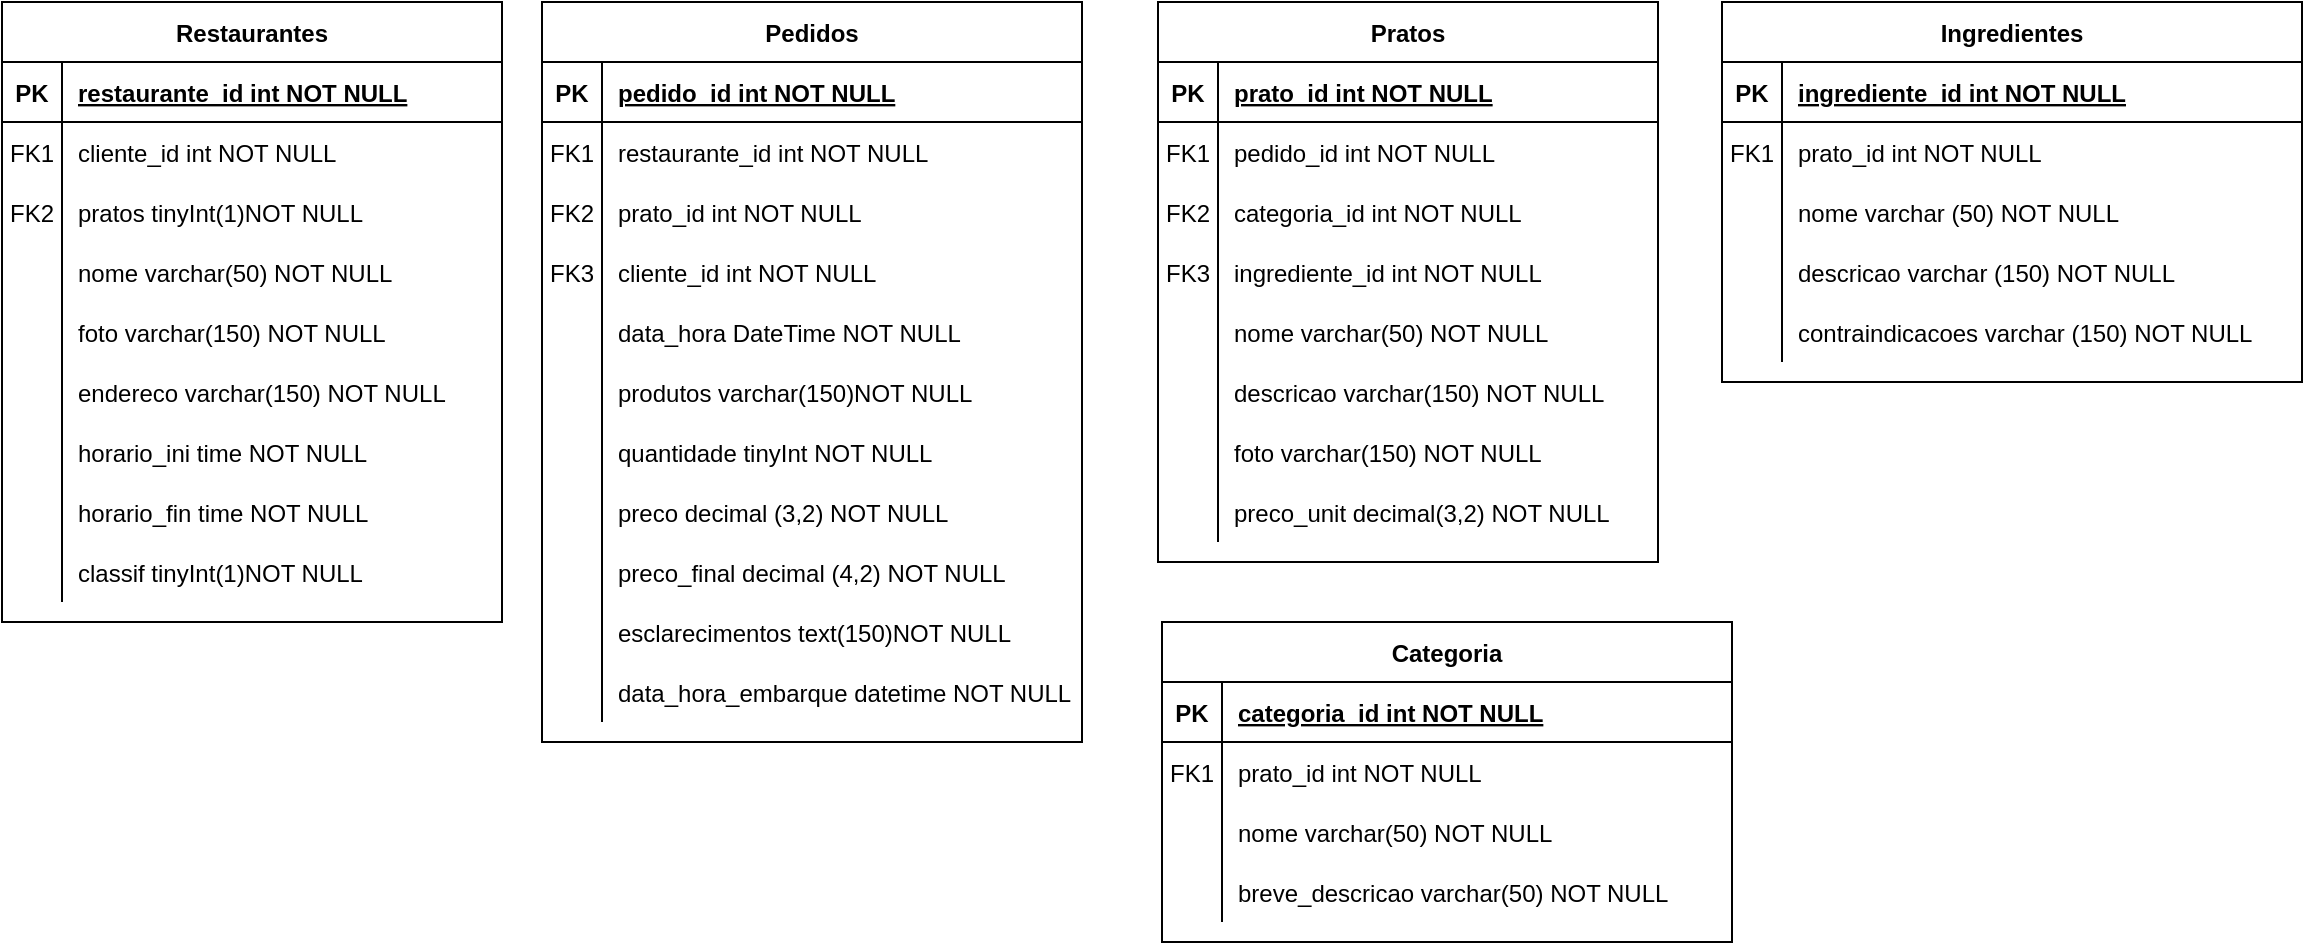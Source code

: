 <mxfile version="14.7.6" type="github">
  <diagram id="R2lEEEUBdFMjLlhIrx00" name="Page-1">
    <mxGraphModel dx="1019" dy="597" grid="1" gridSize="10" guides="1" tooltips="1" connect="1" arrows="1" fold="1" page="1" pageScale="1" pageWidth="850" pageHeight="1100" math="0" shadow="0" extFonts="Permanent Marker^https://fonts.googleapis.com/css?family=Permanent+Marker">
      <root>
        <mxCell id="0" />
        <mxCell id="1" parent="0" />
        <mxCell id="C-vyLk0tnHw3VtMMgP7b-2" value="Restaurantes" style="shape=table;startSize=30;container=1;collapsible=1;childLayout=tableLayout;fixedRows=1;rowLines=0;fontStyle=1;align=center;resizeLast=1;" parent="1" vertex="1">
          <mxGeometry x="450" y="120" width="250" height="310.0" as="geometry" />
        </mxCell>
        <mxCell id="C-vyLk0tnHw3VtMMgP7b-3" value="" style="shape=partialRectangle;collapsible=0;dropTarget=0;pointerEvents=0;fillColor=none;points=[[0,0.5],[1,0.5]];portConstraint=eastwest;top=0;left=0;right=0;bottom=1;" parent="C-vyLk0tnHw3VtMMgP7b-2" vertex="1">
          <mxGeometry y="30" width="250" height="30" as="geometry" />
        </mxCell>
        <mxCell id="C-vyLk0tnHw3VtMMgP7b-4" value="PK" style="shape=partialRectangle;overflow=hidden;connectable=0;fillColor=none;top=0;left=0;bottom=0;right=0;fontStyle=1;" parent="C-vyLk0tnHw3VtMMgP7b-3" vertex="1">
          <mxGeometry width="30" height="30" as="geometry" />
        </mxCell>
        <mxCell id="C-vyLk0tnHw3VtMMgP7b-5" value="restaurante_id int NOT NULL " style="shape=partialRectangle;overflow=hidden;connectable=0;fillColor=none;top=0;left=0;bottom=0;right=0;align=left;spacingLeft=6;fontStyle=5;" parent="C-vyLk0tnHw3VtMMgP7b-3" vertex="1">
          <mxGeometry x="30" width="220" height="30" as="geometry" />
        </mxCell>
        <mxCell id="C-vyLk0tnHw3VtMMgP7b-6" value="" style="shape=partialRectangle;collapsible=0;dropTarget=0;pointerEvents=0;fillColor=none;points=[[0,0.5],[1,0.5]];portConstraint=eastwest;top=0;left=0;right=0;bottom=0;" parent="C-vyLk0tnHw3VtMMgP7b-2" vertex="1">
          <mxGeometry y="60" width="250" height="30" as="geometry" />
        </mxCell>
        <mxCell id="C-vyLk0tnHw3VtMMgP7b-7" value="FK1" style="shape=partialRectangle;overflow=hidden;connectable=0;fillColor=none;top=0;left=0;bottom=0;right=0;" parent="C-vyLk0tnHw3VtMMgP7b-6" vertex="1">
          <mxGeometry width="30" height="30" as="geometry" />
        </mxCell>
        <mxCell id="C-vyLk0tnHw3VtMMgP7b-8" value="cliente_id int NOT NULL" style="shape=partialRectangle;overflow=hidden;connectable=0;fillColor=none;top=0;left=0;bottom=0;right=0;align=left;spacingLeft=6;" parent="C-vyLk0tnHw3VtMMgP7b-6" vertex="1">
          <mxGeometry x="30" width="220" height="30" as="geometry" />
        </mxCell>
        <mxCell id="ywVxnazDMsPyM6lcwT3r-85" value="" style="shape=partialRectangle;collapsible=0;dropTarget=0;pointerEvents=0;fillColor=none;points=[[0,0.5],[1,0.5]];portConstraint=eastwest;top=0;left=0;right=0;bottom=0;" parent="C-vyLk0tnHw3VtMMgP7b-2" vertex="1">
          <mxGeometry y="90" width="250" height="30" as="geometry" />
        </mxCell>
        <mxCell id="ywVxnazDMsPyM6lcwT3r-86" value="FK2" style="shape=partialRectangle;overflow=hidden;connectable=0;fillColor=none;top=0;left=0;bottom=0;right=0;" parent="ywVxnazDMsPyM6lcwT3r-85" vertex="1">
          <mxGeometry width="30" height="30" as="geometry" />
        </mxCell>
        <mxCell id="ywVxnazDMsPyM6lcwT3r-87" value="pratos tinyInt(1)NOT NULL" style="shape=partialRectangle;overflow=hidden;connectable=0;fillColor=none;top=0;left=0;bottom=0;right=0;align=left;spacingLeft=6;" parent="ywVxnazDMsPyM6lcwT3r-85" vertex="1">
          <mxGeometry x="30" width="220" height="30" as="geometry" />
        </mxCell>
        <mxCell id="C-vyLk0tnHw3VtMMgP7b-9" value="" style="shape=partialRectangle;collapsible=0;dropTarget=0;pointerEvents=0;fillColor=none;points=[[0,0.5],[1,0.5]];portConstraint=eastwest;top=0;left=0;right=0;bottom=0;" parent="C-vyLk0tnHw3VtMMgP7b-2" vertex="1">
          <mxGeometry y="120" width="250" height="30" as="geometry" />
        </mxCell>
        <mxCell id="C-vyLk0tnHw3VtMMgP7b-10" value="" style="shape=partialRectangle;overflow=hidden;connectable=0;fillColor=none;top=0;left=0;bottom=0;right=0;" parent="C-vyLk0tnHw3VtMMgP7b-9" vertex="1">
          <mxGeometry width="30" height="30" as="geometry" />
        </mxCell>
        <mxCell id="C-vyLk0tnHw3VtMMgP7b-11" value="nome varchar(50) NOT NULL" style="shape=partialRectangle;overflow=hidden;connectable=0;fillColor=none;top=0;left=0;bottom=0;right=0;align=left;spacingLeft=6;" parent="C-vyLk0tnHw3VtMMgP7b-9" vertex="1">
          <mxGeometry x="30" width="220" height="30" as="geometry" />
        </mxCell>
        <mxCell id="ywVxnazDMsPyM6lcwT3r-44" value="" style="shape=partialRectangle;collapsible=0;dropTarget=0;pointerEvents=0;fillColor=none;points=[[0,0.5],[1,0.5]];portConstraint=eastwest;top=0;left=0;right=0;bottom=0;" parent="C-vyLk0tnHw3VtMMgP7b-2" vertex="1">
          <mxGeometry y="150" width="250" height="30" as="geometry" />
        </mxCell>
        <mxCell id="ywVxnazDMsPyM6lcwT3r-45" value="" style="shape=partialRectangle;overflow=hidden;connectable=0;fillColor=none;top=0;left=0;bottom=0;right=0;" parent="ywVxnazDMsPyM6lcwT3r-44" vertex="1">
          <mxGeometry width="30" height="30" as="geometry" />
        </mxCell>
        <mxCell id="ywVxnazDMsPyM6lcwT3r-46" value="foto varchar(150) NOT NULL" style="shape=partialRectangle;overflow=hidden;connectable=0;fillColor=none;top=0;left=0;bottom=0;right=0;align=left;spacingLeft=6;" parent="ywVxnazDMsPyM6lcwT3r-44" vertex="1">
          <mxGeometry x="30" width="220" height="30" as="geometry" />
        </mxCell>
        <mxCell id="ywVxnazDMsPyM6lcwT3r-47" value="" style="shape=partialRectangle;collapsible=0;dropTarget=0;pointerEvents=0;fillColor=none;points=[[0,0.5],[1,0.5]];portConstraint=eastwest;top=0;left=0;right=0;bottom=0;" parent="C-vyLk0tnHw3VtMMgP7b-2" vertex="1">
          <mxGeometry y="180" width="250" height="30" as="geometry" />
        </mxCell>
        <mxCell id="ywVxnazDMsPyM6lcwT3r-48" value="" style="shape=partialRectangle;overflow=hidden;connectable=0;fillColor=none;top=0;left=0;bottom=0;right=0;" parent="ywVxnazDMsPyM6lcwT3r-47" vertex="1">
          <mxGeometry width="30" height="30" as="geometry" />
        </mxCell>
        <mxCell id="ywVxnazDMsPyM6lcwT3r-49" value="endereco varchar(150) NOT NULL" style="shape=partialRectangle;overflow=hidden;connectable=0;fillColor=none;top=0;left=0;bottom=0;right=0;align=left;spacingLeft=6;" parent="ywVxnazDMsPyM6lcwT3r-47" vertex="1">
          <mxGeometry x="30" width="220" height="30" as="geometry" />
        </mxCell>
        <mxCell id="ywVxnazDMsPyM6lcwT3r-50" value="" style="shape=partialRectangle;collapsible=0;dropTarget=0;pointerEvents=0;fillColor=none;points=[[0,0.5],[1,0.5]];portConstraint=eastwest;top=0;left=0;right=0;bottom=0;" parent="C-vyLk0tnHw3VtMMgP7b-2" vertex="1">
          <mxGeometry y="210" width="250" height="30" as="geometry" />
        </mxCell>
        <mxCell id="ywVxnazDMsPyM6lcwT3r-51" value="" style="shape=partialRectangle;overflow=hidden;connectable=0;fillColor=none;top=0;left=0;bottom=0;right=0;" parent="ywVxnazDMsPyM6lcwT3r-50" vertex="1">
          <mxGeometry width="30" height="30" as="geometry" />
        </mxCell>
        <mxCell id="ywVxnazDMsPyM6lcwT3r-52" value="horario_ini time NOT NULL" style="shape=partialRectangle;overflow=hidden;connectable=0;fillColor=none;top=0;left=0;bottom=0;right=0;align=left;spacingLeft=6;" parent="ywVxnazDMsPyM6lcwT3r-50" vertex="1">
          <mxGeometry x="30" width="220" height="30" as="geometry" />
        </mxCell>
        <mxCell id="ywVxnazDMsPyM6lcwT3r-53" value="" style="shape=partialRectangle;collapsible=0;dropTarget=0;pointerEvents=0;fillColor=none;points=[[0,0.5],[1,0.5]];portConstraint=eastwest;top=0;left=0;right=0;bottom=0;" parent="C-vyLk0tnHw3VtMMgP7b-2" vertex="1">
          <mxGeometry y="240" width="250" height="30" as="geometry" />
        </mxCell>
        <mxCell id="ywVxnazDMsPyM6lcwT3r-54" value="" style="shape=partialRectangle;overflow=hidden;connectable=0;fillColor=none;top=0;left=0;bottom=0;right=0;" parent="ywVxnazDMsPyM6lcwT3r-53" vertex="1">
          <mxGeometry width="30" height="30" as="geometry" />
        </mxCell>
        <mxCell id="ywVxnazDMsPyM6lcwT3r-55" value="horario_fin time NOT NULL" style="shape=partialRectangle;overflow=hidden;connectable=0;fillColor=none;top=0;left=0;bottom=0;right=0;align=left;spacingLeft=6;" parent="ywVxnazDMsPyM6lcwT3r-53" vertex="1">
          <mxGeometry x="30" width="220" height="30" as="geometry" />
        </mxCell>
        <mxCell id="ywVxnazDMsPyM6lcwT3r-56" value="" style="shape=partialRectangle;collapsible=0;dropTarget=0;pointerEvents=0;fillColor=none;points=[[0,0.5],[1,0.5]];portConstraint=eastwest;top=0;left=0;right=0;bottom=0;" parent="C-vyLk0tnHw3VtMMgP7b-2" vertex="1">
          <mxGeometry y="270" width="250" height="30" as="geometry" />
        </mxCell>
        <mxCell id="ywVxnazDMsPyM6lcwT3r-57" value="" style="shape=partialRectangle;overflow=hidden;connectable=0;fillColor=none;top=0;left=0;bottom=0;right=0;" parent="ywVxnazDMsPyM6lcwT3r-56" vertex="1">
          <mxGeometry width="30" height="30" as="geometry" />
        </mxCell>
        <mxCell id="ywVxnazDMsPyM6lcwT3r-58" value="classif tinyInt(1)NOT NULL" style="shape=partialRectangle;overflow=hidden;connectable=0;fillColor=none;top=0;left=0;bottom=0;right=0;align=left;spacingLeft=6;" parent="ywVxnazDMsPyM6lcwT3r-56" vertex="1">
          <mxGeometry x="30" width="220" height="30" as="geometry" />
        </mxCell>
        <mxCell id="C-vyLk0tnHw3VtMMgP7b-13" value="Pratos" style="shape=table;startSize=30;container=1;collapsible=1;childLayout=tableLayout;fixedRows=1;rowLines=0;fontStyle=1;align=center;resizeLast=1;" parent="1" vertex="1">
          <mxGeometry x="1028" y="120" width="250" height="280" as="geometry" />
        </mxCell>
        <mxCell id="C-vyLk0tnHw3VtMMgP7b-14" value="" style="shape=partialRectangle;collapsible=0;dropTarget=0;pointerEvents=0;fillColor=none;points=[[0,0.5],[1,0.5]];portConstraint=eastwest;top=0;left=0;right=0;bottom=1;" parent="C-vyLk0tnHw3VtMMgP7b-13" vertex="1">
          <mxGeometry y="30" width="250" height="30" as="geometry" />
        </mxCell>
        <mxCell id="C-vyLk0tnHw3VtMMgP7b-15" value="PK" style="shape=partialRectangle;overflow=hidden;connectable=0;fillColor=none;top=0;left=0;bottom=0;right=0;fontStyle=1;" parent="C-vyLk0tnHw3VtMMgP7b-14" vertex="1">
          <mxGeometry width="30" height="30" as="geometry" />
        </mxCell>
        <mxCell id="C-vyLk0tnHw3VtMMgP7b-16" value="prato_id int NOT NULL " style="shape=partialRectangle;overflow=hidden;connectable=0;fillColor=none;top=0;left=0;bottom=0;right=0;align=left;spacingLeft=6;fontStyle=5;" parent="C-vyLk0tnHw3VtMMgP7b-14" vertex="1">
          <mxGeometry x="30" width="220" height="30" as="geometry" />
        </mxCell>
        <mxCell id="C-vyLk0tnHw3VtMMgP7b-17" value="" style="shape=partialRectangle;collapsible=0;dropTarget=0;pointerEvents=0;fillColor=none;points=[[0,0.5],[1,0.5]];portConstraint=eastwest;top=0;left=0;right=0;bottom=0;" parent="C-vyLk0tnHw3VtMMgP7b-13" vertex="1">
          <mxGeometry y="60" width="250" height="30" as="geometry" />
        </mxCell>
        <mxCell id="C-vyLk0tnHw3VtMMgP7b-18" value="FK1" style="shape=partialRectangle;overflow=hidden;connectable=0;fillColor=none;top=0;left=0;bottom=0;right=0;" parent="C-vyLk0tnHw3VtMMgP7b-17" vertex="1">
          <mxGeometry width="30" height="30" as="geometry" />
        </mxCell>
        <mxCell id="C-vyLk0tnHw3VtMMgP7b-19" value="pedido_id int NOT NULL" style="shape=partialRectangle;overflow=hidden;connectable=0;fillColor=none;top=0;left=0;bottom=0;right=0;align=left;spacingLeft=6;" parent="C-vyLk0tnHw3VtMMgP7b-17" vertex="1">
          <mxGeometry x="30" width="220" height="30" as="geometry" />
        </mxCell>
        <mxCell id="ywVxnazDMsPyM6lcwT3r-103" value="" style="shape=partialRectangle;collapsible=0;dropTarget=0;pointerEvents=0;fillColor=none;points=[[0,0.5],[1,0.5]];portConstraint=eastwest;top=0;left=0;right=0;bottom=0;" parent="C-vyLk0tnHw3VtMMgP7b-13" vertex="1">
          <mxGeometry y="90" width="250" height="30" as="geometry" />
        </mxCell>
        <mxCell id="ywVxnazDMsPyM6lcwT3r-104" value="FK2" style="shape=partialRectangle;overflow=hidden;connectable=0;fillColor=none;top=0;left=0;bottom=0;right=0;" parent="ywVxnazDMsPyM6lcwT3r-103" vertex="1">
          <mxGeometry width="30" height="30" as="geometry" />
        </mxCell>
        <mxCell id="ywVxnazDMsPyM6lcwT3r-105" value="categoria_id int NOT NULL" style="shape=partialRectangle;overflow=hidden;connectable=0;fillColor=none;top=0;left=0;bottom=0;right=0;align=left;spacingLeft=6;" parent="ywVxnazDMsPyM6lcwT3r-103" vertex="1">
          <mxGeometry x="30" width="220" height="30" as="geometry" />
        </mxCell>
        <mxCell id="ywVxnazDMsPyM6lcwT3r-124" value="" style="shape=partialRectangle;collapsible=0;dropTarget=0;pointerEvents=0;fillColor=none;points=[[0,0.5],[1,0.5]];portConstraint=eastwest;top=0;left=0;right=0;bottom=0;" parent="C-vyLk0tnHw3VtMMgP7b-13" vertex="1">
          <mxGeometry y="120" width="250" height="30" as="geometry" />
        </mxCell>
        <mxCell id="ywVxnazDMsPyM6lcwT3r-125" value="FK3" style="shape=partialRectangle;overflow=hidden;connectable=0;fillColor=none;top=0;left=0;bottom=0;right=0;" parent="ywVxnazDMsPyM6lcwT3r-124" vertex="1">
          <mxGeometry width="30" height="30" as="geometry" />
        </mxCell>
        <mxCell id="ywVxnazDMsPyM6lcwT3r-126" value="ingrediente_id int NOT NULL" style="shape=partialRectangle;overflow=hidden;connectable=0;fillColor=none;top=0;left=0;bottom=0;right=0;align=left;spacingLeft=6;" parent="ywVxnazDMsPyM6lcwT3r-124" vertex="1">
          <mxGeometry x="30" width="220" height="30" as="geometry" />
        </mxCell>
        <mxCell id="C-vyLk0tnHw3VtMMgP7b-20" value="" style="shape=partialRectangle;collapsible=0;dropTarget=0;pointerEvents=0;fillColor=none;points=[[0,0.5],[1,0.5]];portConstraint=eastwest;top=0;left=0;right=0;bottom=0;" parent="C-vyLk0tnHw3VtMMgP7b-13" vertex="1">
          <mxGeometry y="150" width="250" height="30" as="geometry" />
        </mxCell>
        <mxCell id="C-vyLk0tnHw3VtMMgP7b-21" value="" style="shape=partialRectangle;overflow=hidden;connectable=0;fillColor=none;top=0;left=0;bottom=0;right=0;" parent="C-vyLk0tnHw3VtMMgP7b-20" vertex="1">
          <mxGeometry width="30" height="30" as="geometry" />
        </mxCell>
        <mxCell id="C-vyLk0tnHw3VtMMgP7b-22" value="nome varchar(50) NOT NULL" style="shape=partialRectangle;overflow=hidden;connectable=0;fillColor=none;top=0;left=0;bottom=0;right=0;align=left;spacingLeft=6;" parent="C-vyLk0tnHw3VtMMgP7b-20" vertex="1">
          <mxGeometry x="30" width="220" height="30" as="geometry" />
        </mxCell>
        <mxCell id="ywVxnazDMsPyM6lcwT3r-88" value="" style="shape=partialRectangle;collapsible=0;dropTarget=0;pointerEvents=0;fillColor=none;points=[[0,0.5],[1,0.5]];portConstraint=eastwest;top=0;left=0;right=0;bottom=0;" parent="C-vyLk0tnHw3VtMMgP7b-13" vertex="1">
          <mxGeometry y="180" width="250" height="30" as="geometry" />
        </mxCell>
        <mxCell id="ywVxnazDMsPyM6lcwT3r-89" value="" style="shape=partialRectangle;overflow=hidden;connectable=0;fillColor=none;top=0;left=0;bottom=0;right=0;" parent="ywVxnazDMsPyM6lcwT3r-88" vertex="1">
          <mxGeometry width="30" height="30" as="geometry" />
        </mxCell>
        <mxCell id="ywVxnazDMsPyM6lcwT3r-90" value="descricao varchar(150) NOT NULL" style="shape=partialRectangle;overflow=hidden;connectable=0;fillColor=none;top=0;left=0;bottom=0;right=0;align=left;spacingLeft=6;" parent="ywVxnazDMsPyM6lcwT3r-88" vertex="1">
          <mxGeometry x="30" width="220" height="30" as="geometry" />
        </mxCell>
        <mxCell id="ywVxnazDMsPyM6lcwT3r-106" value="" style="shape=partialRectangle;collapsible=0;dropTarget=0;pointerEvents=0;fillColor=none;points=[[0,0.5],[1,0.5]];portConstraint=eastwest;top=0;left=0;right=0;bottom=0;" parent="C-vyLk0tnHw3VtMMgP7b-13" vertex="1">
          <mxGeometry y="210" width="250" height="30" as="geometry" />
        </mxCell>
        <mxCell id="ywVxnazDMsPyM6lcwT3r-107" value="" style="shape=partialRectangle;overflow=hidden;connectable=0;fillColor=none;top=0;left=0;bottom=0;right=0;" parent="ywVxnazDMsPyM6lcwT3r-106" vertex="1">
          <mxGeometry width="30" height="30" as="geometry" />
        </mxCell>
        <mxCell id="ywVxnazDMsPyM6lcwT3r-108" value="foto varchar(150) NOT NULL" style="shape=partialRectangle;overflow=hidden;connectable=0;fillColor=none;top=0;left=0;bottom=0;right=0;align=left;spacingLeft=6;" parent="ywVxnazDMsPyM6lcwT3r-106" vertex="1">
          <mxGeometry x="30" width="220" height="30" as="geometry" />
        </mxCell>
        <mxCell id="ywVxnazDMsPyM6lcwT3r-109" value="" style="shape=partialRectangle;collapsible=0;dropTarget=0;pointerEvents=0;fillColor=none;points=[[0,0.5],[1,0.5]];portConstraint=eastwest;top=0;left=0;right=0;bottom=0;" parent="C-vyLk0tnHw3VtMMgP7b-13" vertex="1">
          <mxGeometry y="240" width="250" height="30" as="geometry" />
        </mxCell>
        <mxCell id="ywVxnazDMsPyM6lcwT3r-110" value="" style="shape=partialRectangle;overflow=hidden;connectable=0;fillColor=none;top=0;left=0;bottom=0;right=0;" parent="ywVxnazDMsPyM6lcwT3r-109" vertex="1">
          <mxGeometry width="30" height="30" as="geometry" />
        </mxCell>
        <mxCell id="ywVxnazDMsPyM6lcwT3r-111" value="preco_unit decimal(3,2) NOT NULL" style="shape=partialRectangle;overflow=hidden;connectable=0;fillColor=none;top=0;left=0;bottom=0;right=0;align=left;spacingLeft=6;" parent="ywVxnazDMsPyM6lcwT3r-109" vertex="1">
          <mxGeometry x="30" width="220" height="30" as="geometry" />
        </mxCell>
        <mxCell id="ywVxnazDMsPyM6lcwT3r-10" value="Categoria" style="shape=table;startSize=30;container=1;collapsible=1;childLayout=tableLayout;fixedRows=1;rowLines=0;fontStyle=1;align=center;resizeLast=1;" parent="1" vertex="1">
          <mxGeometry x="1030" y="430" width="285" height="160" as="geometry" />
        </mxCell>
        <mxCell id="ywVxnazDMsPyM6lcwT3r-11" value="" style="shape=partialRectangle;collapsible=0;dropTarget=0;pointerEvents=0;fillColor=none;points=[[0,0.5],[1,0.5]];portConstraint=eastwest;top=0;left=0;right=0;bottom=1;" parent="ywVxnazDMsPyM6lcwT3r-10" vertex="1">
          <mxGeometry y="30" width="285" height="30" as="geometry" />
        </mxCell>
        <mxCell id="ywVxnazDMsPyM6lcwT3r-12" value="PK" style="shape=partialRectangle;overflow=hidden;connectable=0;fillColor=none;top=0;left=0;bottom=0;right=0;fontStyle=1;" parent="ywVxnazDMsPyM6lcwT3r-11" vertex="1">
          <mxGeometry width="30" height="30" as="geometry" />
        </mxCell>
        <mxCell id="ywVxnazDMsPyM6lcwT3r-13" value="categoria_id int NOT NULL " style="shape=partialRectangle;overflow=hidden;connectable=0;fillColor=none;top=0;left=0;bottom=0;right=0;align=left;spacingLeft=6;fontStyle=5;" parent="ywVxnazDMsPyM6lcwT3r-11" vertex="1">
          <mxGeometry x="30" width="255" height="30" as="geometry" />
        </mxCell>
        <mxCell id="ywVxnazDMsPyM6lcwT3r-14" value="" style="shape=partialRectangle;collapsible=0;dropTarget=0;pointerEvents=0;fillColor=none;points=[[0,0.5],[1,0.5]];portConstraint=eastwest;top=0;left=0;right=0;bottom=0;" parent="ywVxnazDMsPyM6lcwT3r-10" vertex="1">
          <mxGeometry y="60" width="285" height="30" as="geometry" />
        </mxCell>
        <mxCell id="ywVxnazDMsPyM6lcwT3r-15" value="FK1" style="shape=partialRectangle;overflow=hidden;connectable=0;fillColor=none;top=0;left=0;bottom=0;right=0;" parent="ywVxnazDMsPyM6lcwT3r-14" vertex="1">
          <mxGeometry width="30" height="30" as="geometry" />
        </mxCell>
        <mxCell id="ywVxnazDMsPyM6lcwT3r-16" value="prato_id int NOT NULL" style="shape=partialRectangle;overflow=hidden;connectable=0;fillColor=none;top=0;left=0;bottom=0;right=0;align=left;spacingLeft=6;" parent="ywVxnazDMsPyM6lcwT3r-14" vertex="1">
          <mxGeometry x="30" width="255" height="30" as="geometry" />
        </mxCell>
        <mxCell id="ywVxnazDMsPyM6lcwT3r-17" value="" style="shape=partialRectangle;collapsible=0;dropTarget=0;pointerEvents=0;fillColor=none;points=[[0,0.5],[1,0.5]];portConstraint=eastwest;top=0;left=0;right=0;bottom=0;" parent="ywVxnazDMsPyM6lcwT3r-10" vertex="1">
          <mxGeometry y="90" width="285" height="30" as="geometry" />
        </mxCell>
        <mxCell id="ywVxnazDMsPyM6lcwT3r-18" value="" style="shape=partialRectangle;overflow=hidden;connectable=0;fillColor=none;top=0;left=0;bottom=0;right=0;" parent="ywVxnazDMsPyM6lcwT3r-17" vertex="1">
          <mxGeometry width="30" height="30" as="geometry" />
        </mxCell>
        <mxCell id="ywVxnazDMsPyM6lcwT3r-19" value="nome varchar(50) NOT NULL" style="shape=partialRectangle;overflow=hidden;connectable=0;fillColor=none;top=0;left=0;bottom=0;right=0;align=left;spacingLeft=6;" parent="ywVxnazDMsPyM6lcwT3r-17" vertex="1">
          <mxGeometry x="30" width="255" height="30" as="geometry" />
        </mxCell>
        <mxCell id="ywVxnazDMsPyM6lcwT3r-115" value="" style="shape=partialRectangle;collapsible=0;dropTarget=0;pointerEvents=0;fillColor=none;points=[[0,0.5],[1,0.5]];portConstraint=eastwest;top=0;left=0;right=0;bottom=0;" parent="ywVxnazDMsPyM6lcwT3r-10" vertex="1">
          <mxGeometry y="120" width="285" height="30" as="geometry" />
        </mxCell>
        <mxCell id="ywVxnazDMsPyM6lcwT3r-116" value="" style="shape=partialRectangle;overflow=hidden;connectable=0;fillColor=none;top=0;left=0;bottom=0;right=0;" parent="ywVxnazDMsPyM6lcwT3r-115" vertex="1">
          <mxGeometry width="30" height="30" as="geometry" />
        </mxCell>
        <mxCell id="ywVxnazDMsPyM6lcwT3r-117" value="breve_descricao varchar(50) NOT NULL" style="shape=partialRectangle;overflow=hidden;connectable=0;fillColor=none;top=0;left=0;bottom=0;right=0;align=left;spacingLeft=6;" parent="ywVxnazDMsPyM6lcwT3r-115" vertex="1">
          <mxGeometry x="30" width="255" height="30" as="geometry" />
        </mxCell>
        <mxCell id="ywVxnazDMsPyM6lcwT3r-20" value="Ingredientes" style="shape=table;startSize=30;container=1;collapsible=1;childLayout=tableLayout;fixedRows=1;rowLines=0;fontStyle=1;align=center;resizeLast=1;" parent="1" vertex="1">
          <mxGeometry x="1310" y="120" width="290" height="190" as="geometry" />
        </mxCell>
        <mxCell id="ywVxnazDMsPyM6lcwT3r-21" value="" style="shape=partialRectangle;collapsible=0;dropTarget=0;pointerEvents=0;fillColor=none;points=[[0,0.5],[1,0.5]];portConstraint=eastwest;top=0;left=0;right=0;bottom=1;" parent="ywVxnazDMsPyM6lcwT3r-20" vertex="1">
          <mxGeometry y="30" width="290" height="30" as="geometry" />
        </mxCell>
        <mxCell id="ywVxnazDMsPyM6lcwT3r-22" value="PK" style="shape=partialRectangle;overflow=hidden;connectable=0;fillColor=none;top=0;left=0;bottom=0;right=0;fontStyle=1;" parent="ywVxnazDMsPyM6lcwT3r-21" vertex="1">
          <mxGeometry width="30" height="30" as="geometry" />
        </mxCell>
        <mxCell id="ywVxnazDMsPyM6lcwT3r-23" value="ingrediente_id int NOT NULL " style="shape=partialRectangle;overflow=hidden;connectable=0;fillColor=none;top=0;left=0;bottom=0;right=0;align=left;spacingLeft=6;fontStyle=5;" parent="ywVxnazDMsPyM6lcwT3r-21" vertex="1">
          <mxGeometry x="30" width="260" height="30" as="geometry" />
        </mxCell>
        <mxCell id="ywVxnazDMsPyM6lcwT3r-24" value="" style="shape=partialRectangle;collapsible=0;dropTarget=0;pointerEvents=0;fillColor=none;points=[[0,0.5],[1,0.5]];portConstraint=eastwest;top=0;left=0;right=0;bottom=0;" parent="ywVxnazDMsPyM6lcwT3r-20" vertex="1">
          <mxGeometry y="60" width="290" height="30" as="geometry" />
        </mxCell>
        <mxCell id="ywVxnazDMsPyM6lcwT3r-25" value="FK1" style="shape=partialRectangle;overflow=hidden;connectable=0;fillColor=none;top=0;left=0;bottom=0;right=0;" parent="ywVxnazDMsPyM6lcwT3r-24" vertex="1">
          <mxGeometry width="30" height="30" as="geometry" />
        </mxCell>
        <mxCell id="ywVxnazDMsPyM6lcwT3r-26" value="prato_id int NOT NULL" style="shape=partialRectangle;overflow=hidden;connectable=0;fillColor=none;top=0;left=0;bottom=0;right=0;align=left;spacingLeft=6;" parent="ywVxnazDMsPyM6lcwT3r-24" vertex="1">
          <mxGeometry x="30" width="260" height="30" as="geometry" />
        </mxCell>
        <mxCell id="ywVxnazDMsPyM6lcwT3r-27" value="" style="shape=partialRectangle;collapsible=0;dropTarget=0;pointerEvents=0;fillColor=none;points=[[0,0.5],[1,0.5]];portConstraint=eastwest;top=0;left=0;right=0;bottom=0;" parent="ywVxnazDMsPyM6lcwT3r-20" vertex="1">
          <mxGeometry y="90" width="290" height="30" as="geometry" />
        </mxCell>
        <mxCell id="ywVxnazDMsPyM6lcwT3r-28" value="" style="shape=partialRectangle;overflow=hidden;connectable=0;fillColor=none;top=0;left=0;bottom=0;right=0;" parent="ywVxnazDMsPyM6lcwT3r-27" vertex="1">
          <mxGeometry width="30" height="30" as="geometry" />
        </mxCell>
        <mxCell id="ywVxnazDMsPyM6lcwT3r-29" value="nome varchar (50) NOT NULL" style="shape=partialRectangle;overflow=hidden;connectable=0;fillColor=none;top=0;left=0;bottom=0;right=0;align=left;spacingLeft=6;" parent="ywVxnazDMsPyM6lcwT3r-27" vertex="1">
          <mxGeometry x="30" width="260" height="30" as="geometry" />
        </mxCell>
        <mxCell id="ywVxnazDMsPyM6lcwT3r-127" value="" style="shape=partialRectangle;collapsible=0;dropTarget=0;pointerEvents=0;fillColor=none;points=[[0,0.5],[1,0.5]];portConstraint=eastwest;top=0;left=0;right=0;bottom=0;" parent="ywVxnazDMsPyM6lcwT3r-20" vertex="1">
          <mxGeometry y="120" width="290" height="30" as="geometry" />
        </mxCell>
        <mxCell id="ywVxnazDMsPyM6lcwT3r-128" value="" style="shape=partialRectangle;overflow=hidden;connectable=0;fillColor=none;top=0;left=0;bottom=0;right=0;" parent="ywVxnazDMsPyM6lcwT3r-127" vertex="1">
          <mxGeometry width="30" height="30" as="geometry" />
        </mxCell>
        <mxCell id="ywVxnazDMsPyM6lcwT3r-129" value="descricao varchar (150) NOT NULL" style="shape=partialRectangle;overflow=hidden;connectable=0;fillColor=none;top=0;left=0;bottom=0;right=0;align=left;spacingLeft=6;" parent="ywVxnazDMsPyM6lcwT3r-127" vertex="1">
          <mxGeometry x="30" width="260" height="30" as="geometry" />
        </mxCell>
        <mxCell id="ywVxnazDMsPyM6lcwT3r-130" value="" style="shape=partialRectangle;collapsible=0;dropTarget=0;pointerEvents=0;fillColor=none;points=[[0,0.5],[1,0.5]];portConstraint=eastwest;top=0;left=0;right=0;bottom=0;" parent="ywVxnazDMsPyM6lcwT3r-20" vertex="1">
          <mxGeometry y="150" width="290" height="30" as="geometry" />
        </mxCell>
        <mxCell id="ywVxnazDMsPyM6lcwT3r-131" value="" style="shape=partialRectangle;overflow=hidden;connectable=0;fillColor=none;top=0;left=0;bottom=0;right=0;" parent="ywVxnazDMsPyM6lcwT3r-130" vertex="1">
          <mxGeometry width="30" height="30" as="geometry" />
        </mxCell>
        <mxCell id="ywVxnazDMsPyM6lcwT3r-132" value="contraindicacoes varchar (150) NOT NULL" style="shape=partialRectangle;overflow=hidden;connectable=0;fillColor=none;top=0;left=0;bottom=0;right=0;align=left;spacingLeft=6;" parent="ywVxnazDMsPyM6lcwT3r-130" vertex="1">
          <mxGeometry x="30" width="260" height="30" as="geometry" />
        </mxCell>
        <mxCell id="ywVxnazDMsPyM6lcwT3r-30" value="Pedidos" style="shape=table;startSize=30;container=1;collapsible=1;childLayout=tableLayout;fixedRows=1;rowLines=0;fontStyle=1;align=center;resizeLast=1;" parent="1" vertex="1">
          <mxGeometry x="720" y="120" width="270" height="370" as="geometry" />
        </mxCell>
        <mxCell id="ywVxnazDMsPyM6lcwT3r-31" value="" style="shape=partialRectangle;collapsible=0;dropTarget=0;pointerEvents=0;fillColor=none;points=[[0,0.5],[1,0.5]];portConstraint=eastwest;top=0;left=0;right=0;bottom=1;" parent="ywVxnazDMsPyM6lcwT3r-30" vertex="1">
          <mxGeometry y="30" width="270" height="30" as="geometry" />
        </mxCell>
        <mxCell id="ywVxnazDMsPyM6lcwT3r-32" value="PK" style="shape=partialRectangle;overflow=hidden;connectable=0;fillColor=none;top=0;left=0;bottom=0;right=0;fontStyle=1;" parent="ywVxnazDMsPyM6lcwT3r-31" vertex="1">
          <mxGeometry width="30" height="30" as="geometry" />
        </mxCell>
        <mxCell id="ywVxnazDMsPyM6lcwT3r-33" value="pedido_id int NOT NULL " style="shape=partialRectangle;overflow=hidden;connectable=0;fillColor=none;top=0;left=0;bottom=0;right=0;align=left;spacingLeft=6;fontStyle=5;" parent="ywVxnazDMsPyM6lcwT3r-31" vertex="1">
          <mxGeometry x="30" width="240" height="30" as="geometry" />
        </mxCell>
        <mxCell id="ywVxnazDMsPyM6lcwT3r-34" value="" style="shape=partialRectangle;collapsible=0;dropTarget=0;pointerEvents=0;fillColor=none;points=[[0,0.5],[1,0.5]];portConstraint=eastwest;top=0;left=0;right=0;bottom=0;" parent="ywVxnazDMsPyM6lcwT3r-30" vertex="1">
          <mxGeometry y="60" width="270" height="30" as="geometry" />
        </mxCell>
        <mxCell id="ywVxnazDMsPyM6lcwT3r-35" value="FK1" style="shape=partialRectangle;overflow=hidden;connectable=0;fillColor=none;top=0;left=0;bottom=0;right=0;" parent="ywVxnazDMsPyM6lcwT3r-34" vertex="1">
          <mxGeometry width="30" height="30" as="geometry" />
        </mxCell>
        <mxCell id="ywVxnazDMsPyM6lcwT3r-36" value="restaurante_id int NOT NULL" style="shape=partialRectangle;overflow=hidden;connectable=0;fillColor=none;top=0;left=0;bottom=0;right=0;align=left;spacingLeft=6;" parent="ywVxnazDMsPyM6lcwT3r-34" vertex="1">
          <mxGeometry x="30" width="240" height="30" as="geometry" />
        </mxCell>
        <mxCell id="ywVxnazDMsPyM6lcwT3r-37" value="" style="shape=partialRectangle;collapsible=0;dropTarget=0;pointerEvents=0;fillColor=none;points=[[0,0.5],[1,0.5]];portConstraint=eastwest;top=0;left=0;right=0;bottom=0;" parent="ywVxnazDMsPyM6lcwT3r-30" vertex="1">
          <mxGeometry y="90" width="270" height="30" as="geometry" />
        </mxCell>
        <mxCell id="ywVxnazDMsPyM6lcwT3r-38" value="FK2" style="shape=partialRectangle;overflow=hidden;connectable=0;fillColor=none;top=0;left=0;bottom=0;right=0;" parent="ywVxnazDMsPyM6lcwT3r-37" vertex="1">
          <mxGeometry width="30" height="30" as="geometry" />
        </mxCell>
        <mxCell id="ywVxnazDMsPyM6lcwT3r-39" value="prato_id int NOT NULL" style="shape=partialRectangle;overflow=hidden;connectable=0;fillColor=none;top=0;left=0;bottom=0;right=0;align=left;spacingLeft=6;" parent="ywVxnazDMsPyM6lcwT3r-37" vertex="1">
          <mxGeometry x="30" width="240" height="30" as="geometry" />
        </mxCell>
        <mxCell id="ywVxnazDMsPyM6lcwT3r-91" value="" style="shape=partialRectangle;collapsible=0;dropTarget=0;pointerEvents=0;fillColor=none;points=[[0,0.5],[1,0.5]];portConstraint=eastwest;top=0;left=0;right=0;bottom=0;" parent="ywVxnazDMsPyM6lcwT3r-30" vertex="1">
          <mxGeometry y="120" width="270" height="30" as="geometry" />
        </mxCell>
        <mxCell id="ywVxnazDMsPyM6lcwT3r-92" value="FK3" style="shape=partialRectangle;overflow=hidden;connectable=0;fillColor=none;top=0;left=0;bottom=0;right=0;" parent="ywVxnazDMsPyM6lcwT3r-91" vertex="1">
          <mxGeometry width="30" height="30" as="geometry" />
        </mxCell>
        <mxCell id="ywVxnazDMsPyM6lcwT3r-93" value="cliente_id int NOT NULL" style="shape=partialRectangle;overflow=hidden;connectable=0;fillColor=none;top=0;left=0;bottom=0;right=0;align=left;spacingLeft=6;" parent="ywVxnazDMsPyM6lcwT3r-91" vertex="1">
          <mxGeometry x="30" width="240" height="30" as="geometry" />
        </mxCell>
        <mxCell id="ywVxnazDMsPyM6lcwT3r-94" value="" style="shape=partialRectangle;collapsible=0;dropTarget=0;pointerEvents=0;fillColor=none;points=[[0,0.5],[1,0.5]];portConstraint=eastwest;top=0;left=0;right=0;bottom=0;" parent="ywVxnazDMsPyM6lcwT3r-30" vertex="1">
          <mxGeometry y="150" width="270" height="30" as="geometry" />
        </mxCell>
        <mxCell id="ywVxnazDMsPyM6lcwT3r-95" value="" style="shape=partialRectangle;overflow=hidden;connectable=0;fillColor=none;top=0;left=0;bottom=0;right=0;" parent="ywVxnazDMsPyM6lcwT3r-94" vertex="1">
          <mxGeometry width="30" height="30" as="geometry" />
        </mxCell>
        <mxCell id="ywVxnazDMsPyM6lcwT3r-96" value="data_hora DateTime NOT NULL" style="shape=partialRectangle;overflow=hidden;connectable=0;fillColor=none;top=0;left=0;bottom=0;right=0;align=left;spacingLeft=6;" parent="ywVxnazDMsPyM6lcwT3r-94" vertex="1">
          <mxGeometry x="30" width="240" height="30" as="geometry" />
        </mxCell>
        <mxCell id="ywVxnazDMsPyM6lcwT3r-133" value="" style="shape=partialRectangle;collapsible=0;dropTarget=0;pointerEvents=0;fillColor=none;points=[[0,0.5],[1,0.5]];portConstraint=eastwest;top=0;left=0;right=0;bottom=0;" parent="ywVxnazDMsPyM6lcwT3r-30" vertex="1">
          <mxGeometry y="180" width="270" height="30" as="geometry" />
        </mxCell>
        <mxCell id="ywVxnazDMsPyM6lcwT3r-134" value="" style="shape=partialRectangle;overflow=hidden;connectable=0;fillColor=none;top=0;left=0;bottom=0;right=0;" parent="ywVxnazDMsPyM6lcwT3r-133" vertex="1">
          <mxGeometry width="30" height="30" as="geometry" />
        </mxCell>
        <mxCell id="ywVxnazDMsPyM6lcwT3r-135" value="produtos varchar(150)NOT NULL" style="shape=partialRectangle;overflow=hidden;connectable=0;fillColor=none;top=0;left=0;bottom=0;right=0;align=left;spacingLeft=6;" parent="ywVxnazDMsPyM6lcwT3r-133" vertex="1">
          <mxGeometry x="30" width="240" height="30" as="geometry" />
        </mxCell>
        <mxCell id="ywVxnazDMsPyM6lcwT3r-97" value="" style="shape=partialRectangle;collapsible=0;dropTarget=0;pointerEvents=0;fillColor=none;points=[[0,0.5],[1,0.5]];portConstraint=eastwest;top=0;left=0;right=0;bottom=0;" parent="ywVxnazDMsPyM6lcwT3r-30" vertex="1">
          <mxGeometry y="210" width="270" height="30" as="geometry" />
        </mxCell>
        <mxCell id="ywVxnazDMsPyM6lcwT3r-98" value="" style="shape=partialRectangle;overflow=hidden;connectable=0;fillColor=none;top=0;left=0;bottom=0;right=0;" parent="ywVxnazDMsPyM6lcwT3r-97" vertex="1">
          <mxGeometry width="30" height="30" as="geometry" />
        </mxCell>
        <mxCell id="ywVxnazDMsPyM6lcwT3r-99" value="quantidade tinyInt NOT NULL" style="shape=partialRectangle;overflow=hidden;connectable=0;fillColor=none;top=0;left=0;bottom=0;right=0;align=left;spacingLeft=6;" parent="ywVxnazDMsPyM6lcwT3r-97" vertex="1">
          <mxGeometry x="30" width="240" height="30" as="geometry" />
        </mxCell>
        <mxCell id="ywVxnazDMsPyM6lcwT3r-112" value="" style="shape=partialRectangle;collapsible=0;dropTarget=0;pointerEvents=0;fillColor=none;points=[[0,0.5],[1,0.5]];portConstraint=eastwest;top=0;left=0;right=0;bottom=0;" parent="ywVxnazDMsPyM6lcwT3r-30" vertex="1">
          <mxGeometry y="240" width="270" height="30" as="geometry" />
        </mxCell>
        <mxCell id="ywVxnazDMsPyM6lcwT3r-113" value="" style="shape=partialRectangle;overflow=hidden;connectable=0;fillColor=none;top=0;left=0;bottom=0;right=0;" parent="ywVxnazDMsPyM6lcwT3r-112" vertex="1">
          <mxGeometry width="30" height="30" as="geometry" />
        </mxCell>
        <mxCell id="ywVxnazDMsPyM6lcwT3r-114" value="preco decimal (3,2) NOT NULL" style="shape=partialRectangle;overflow=hidden;connectable=0;fillColor=none;top=0;left=0;bottom=0;right=0;align=left;spacingLeft=6;" parent="ywVxnazDMsPyM6lcwT3r-112" vertex="1">
          <mxGeometry x="30" width="240" height="30" as="geometry" />
        </mxCell>
        <mxCell id="ywVxnazDMsPyM6lcwT3r-136" value="" style="shape=partialRectangle;collapsible=0;dropTarget=0;pointerEvents=0;fillColor=none;points=[[0,0.5],[1,0.5]];portConstraint=eastwest;top=0;left=0;right=0;bottom=0;" parent="ywVxnazDMsPyM6lcwT3r-30" vertex="1">
          <mxGeometry y="270" width="270" height="30" as="geometry" />
        </mxCell>
        <mxCell id="ywVxnazDMsPyM6lcwT3r-137" value="" style="shape=partialRectangle;overflow=hidden;connectable=0;fillColor=none;top=0;left=0;bottom=0;right=0;" parent="ywVxnazDMsPyM6lcwT3r-136" vertex="1">
          <mxGeometry width="30" height="30" as="geometry" />
        </mxCell>
        <mxCell id="ywVxnazDMsPyM6lcwT3r-138" value="preco_final decimal (4,2) NOT NULL" style="shape=partialRectangle;overflow=hidden;connectable=0;fillColor=none;top=0;left=0;bottom=0;right=0;align=left;spacingLeft=6;" parent="ywVxnazDMsPyM6lcwT3r-136" vertex="1">
          <mxGeometry x="30" width="240" height="30" as="geometry" />
        </mxCell>
        <mxCell id="ywVxnazDMsPyM6lcwT3r-100" value="" style="shape=partialRectangle;collapsible=0;dropTarget=0;pointerEvents=0;fillColor=none;points=[[0,0.5],[1,0.5]];portConstraint=eastwest;top=0;left=0;right=0;bottom=0;" parent="ywVxnazDMsPyM6lcwT3r-30" vertex="1">
          <mxGeometry y="300" width="270" height="30" as="geometry" />
        </mxCell>
        <mxCell id="ywVxnazDMsPyM6lcwT3r-101" value="" style="shape=partialRectangle;overflow=hidden;connectable=0;fillColor=none;top=0;left=0;bottom=0;right=0;" parent="ywVxnazDMsPyM6lcwT3r-100" vertex="1">
          <mxGeometry width="30" height="30" as="geometry" />
        </mxCell>
        <mxCell id="ywVxnazDMsPyM6lcwT3r-102" value="esclarecimentos text(150)NOT NULL" style="shape=partialRectangle;overflow=hidden;connectable=0;fillColor=none;top=0;left=0;bottom=0;right=0;align=left;spacingLeft=6;" parent="ywVxnazDMsPyM6lcwT3r-100" vertex="1">
          <mxGeometry x="30" width="240" height="30" as="geometry" />
        </mxCell>
        <mxCell id="ywVxnazDMsPyM6lcwT3r-139" value="" style="shape=partialRectangle;collapsible=0;dropTarget=0;pointerEvents=0;fillColor=none;points=[[0,0.5],[1,0.5]];portConstraint=eastwest;top=0;left=0;right=0;bottom=0;" parent="ywVxnazDMsPyM6lcwT3r-30" vertex="1">
          <mxGeometry y="330" width="270" height="30" as="geometry" />
        </mxCell>
        <mxCell id="ywVxnazDMsPyM6lcwT3r-140" value="" style="shape=partialRectangle;overflow=hidden;connectable=0;fillColor=none;top=0;left=0;bottom=0;right=0;" parent="ywVxnazDMsPyM6lcwT3r-139" vertex="1">
          <mxGeometry width="30" height="30" as="geometry" />
        </mxCell>
        <mxCell id="ywVxnazDMsPyM6lcwT3r-141" value="data_hora_embarque datetime NOT NULL" style="shape=partialRectangle;overflow=hidden;connectable=0;fillColor=none;top=0;left=0;bottom=0;right=0;align=left;spacingLeft=6;" parent="ywVxnazDMsPyM6lcwT3r-139" vertex="1">
          <mxGeometry x="30" width="240" height="30" as="geometry" />
        </mxCell>
      </root>
    </mxGraphModel>
  </diagram>
</mxfile>
